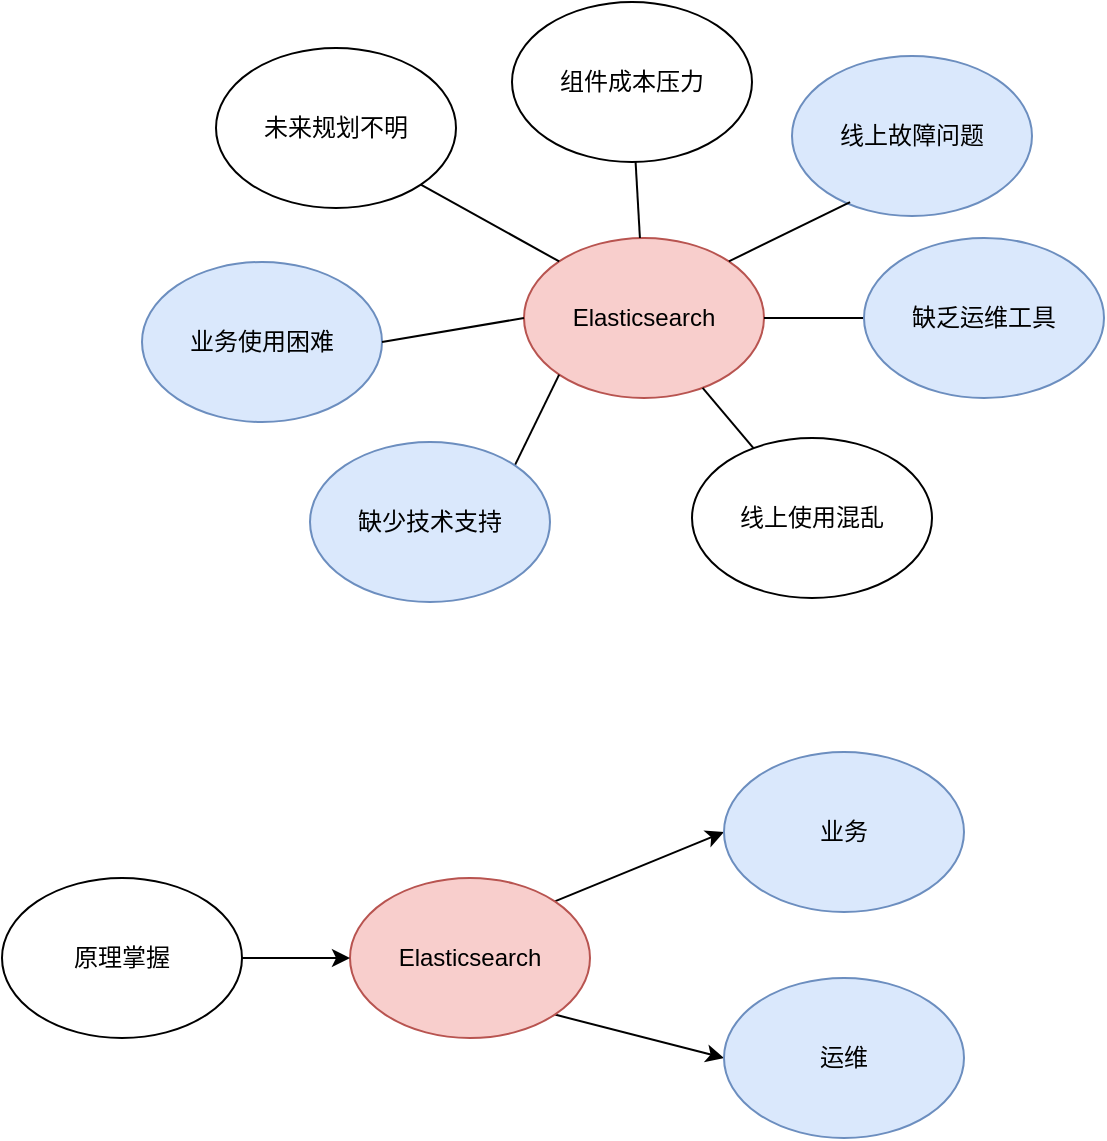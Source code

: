 <mxfile version="24.8.4">
  <diagram name="第 1 页" id="kdjIHs1Ybzr7DbQj8N4Z">
    <mxGraphModel dx="954" dy="520" grid="0" gridSize="10" guides="1" tooltips="1" connect="1" arrows="1" fold="1" page="1" pageScale="1" pageWidth="827" pageHeight="1169" math="0" shadow="0">
      <root>
        <mxCell id="0" />
        <mxCell id="1" parent="0" />
        <mxCell id="YO3xLAx4A9Xjm7JYL_cF-1" value="Elasticsearch" style="ellipse;whiteSpace=wrap;html=1;fillColor=#f8cecc;strokeColor=#b85450;" vertex="1" parent="1">
          <mxGeometry x="330" y="220" width="120" height="80" as="geometry" />
        </mxCell>
        <mxCell id="YO3xLAx4A9Xjm7JYL_cF-2" value="业务使用困难" style="ellipse;whiteSpace=wrap;html=1;fillColor=#dae8fc;strokeColor=#6c8ebf;" vertex="1" parent="1">
          <mxGeometry x="139" y="232" width="120" height="80" as="geometry" />
        </mxCell>
        <mxCell id="YO3xLAx4A9Xjm7JYL_cF-14" style="rounded=0;orthogonalLoop=1;jettySize=auto;html=1;exitX=1;exitY=0;exitDx=0;exitDy=0;entryX=0;entryY=1;entryDx=0;entryDy=0;endArrow=none;endFill=0;" edge="1" parent="1" source="YO3xLAx4A9Xjm7JYL_cF-3" target="YO3xLAx4A9Xjm7JYL_cF-1">
          <mxGeometry relative="1" as="geometry" />
        </mxCell>
        <mxCell id="YO3xLAx4A9Xjm7JYL_cF-3" value="缺少技术支持" style="ellipse;whiteSpace=wrap;html=1;fillColor=#dae8fc;strokeColor=#6c8ebf;" vertex="1" parent="1">
          <mxGeometry x="223" y="322" width="120" height="80" as="geometry" />
        </mxCell>
        <mxCell id="YO3xLAx4A9Xjm7JYL_cF-5" value="线上故障问题" style="ellipse;whiteSpace=wrap;html=1;fillColor=#dae8fc;strokeColor=#6c8ebf;" vertex="1" parent="1">
          <mxGeometry x="464" y="129" width="120" height="80" as="geometry" />
        </mxCell>
        <mxCell id="YO3xLAx4A9Xjm7JYL_cF-15" value="" style="rounded=0;orthogonalLoop=1;jettySize=auto;html=1;endArrow=none;endFill=0;" edge="1" parent="1" source="YO3xLAx4A9Xjm7JYL_cF-7" target="YO3xLAx4A9Xjm7JYL_cF-1">
          <mxGeometry relative="1" as="geometry" />
        </mxCell>
        <mxCell id="YO3xLAx4A9Xjm7JYL_cF-7" value="缺乏运维工具" style="ellipse;whiteSpace=wrap;html=1;fillColor=#dae8fc;strokeColor=#6c8ebf;" vertex="1" parent="1">
          <mxGeometry x="500" y="220" width="120" height="80" as="geometry" />
        </mxCell>
        <mxCell id="YO3xLAx4A9Xjm7JYL_cF-8" value="未来规划不明" style="ellipse;whiteSpace=wrap;html=1;" vertex="1" parent="1">
          <mxGeometry x="176" y="125" width="120" height="80" as="geometry" />
        </mxCell>
        <mxCell id="YO3xLAx4A9Xjm7JYL_cF-16" value="" style="rounded=0;orthogonalLoop=1;jettySize=auto;html=1;endArrow=none;endFill=0;" edge="1" parent="1" source="YO3xLAx4A9Xjm7JYL_cF-9" target="YO3xLAx4A9Xjm7JYL_cF-1">
          <mxGeometry relative="1" as="geometry" />
        </mxCell>
        <mxCell id="YO3xLAx4A9Xjm7JYL_cF-9" value="线上使用混乱" style="ellipse;whiteSpace=wrap;html=1;" vertex="1" parent="1">
          <mxGeometry x="414" y="320" width="120" height="80" as="geometry" />
        </mxCell>
        <mxCell id="YO3xLAx4A9Xjm7JYL_cF-10" value="" style="endArrow=none;html=1;rounded=0;entryX=1;entryY=0.5;entryDx=0;entryDy=0;exitX=0;exitY=0.5;exitDx=0;exitDy=0;" edge="1" parent="1" source="YO3xLAx4A9Xjm7JYL_cF-1" target="YO3xLAx4A9Xjm7JYL_cF-2">
          <mxGeometry width="50" height="50" relative="1" as="geometry">
            <mxPoint x="390" y="300" as="sourcePoint" />
            <mxPoint x="410" y="210" as="targetPoint" />
          </mxGeometry>
        </mxCell>
        <mxCell id="YO3xLAx4A9Xjm7JYL_cF-11" value="" style="endArrow=none;html=1;rounded=0;entryX=0.242;entryY=0.913;entryDx=0;entryDy=0;exitX=1;exitY=0;exitDx=0;exitDy=0;entryPerimeter=0;" edge="1" parent="1" source="YO3xLAx4A9Xjm7JYL_cF-1" target="YO3xLAx4A9Xjm7JYL_cF-5">
          <mxGeometry width="50" height="50" relative="1" as="geometry">
            <mxPoint x="430" y="300" as="sourcePoint" />
            <mxPoint x="480" y="250" as="targetPoint" />
          </mxGeometry>
        </mxCell>
        <mxCell id="YO3xLAx4A9Xjm7JYL_cF-13" value="" style="endArrow=none;html=1;rounded=0;entryX=1;entryY=1;entryDx=0;entryDy=0;exitX=0;exitY=0;exitDx=0;exitDy=0;" edge="1" parent="1" source="YO3xLAx4A9Xjm7JYL_cF-1" target="YO3xLAx4A9Xjm7JYL_cF-8">
          <mxGeometry width="50" height="50" relative="1" as="geometry">
            <mxPoint x="290" y="250" as="sourcePoint" />
            <mxPoint x="340" y="200" as="targetPoint" />
          </mxGeometry>
        </mxCell>
        <mxCell id="YO3xLAx4A9Xjm7JYL_cF-21" style="rounded=0;orthogonalLoop=1;jettySize=auto;html=1;exitX=1;exitY=0;exitDx=0;exitDy=0;entryX=0;entryY=0.5;entryDx=0;entryDy=0;" edge="1" parent="1" source="YO3xLAx4A9Xjm7JYL_cF-17" target="YO3xLAx4A9Xjm7JYL_cF-18">
          <mxGeometry relative="1" as="geometry" />
        </mxCell>
        <mxCell id="YO3xLAx4A9Xjm7JYL_cF-22" style="rounded=0;orthogonalLoop=1;jettySize=auto;html=1;exitX=1;exitY=1;exitDx=0;exitDy=0;entryX=0;entryY=0.5;entryDx=0;entryDy=0;endArrow=classic;endFill=1;" edge="1" parent="1" source="YO3xLAx4A9Xjm7JYL_cF-17" target="YO3xLAx4A9Xjm7JYL_cF-19">
          <mxGeometry relative="1" as="geometry" />
        </mxCell>
        <mxCell id="YO3xLAx4A9Xjm7JYL_cF-17" value="Elasticsearch" style="ellipse;whiteSpace=wrap;html=1;fillColor=#f8cecc;strokeColor=#b85450;" vertex="1" parent="1">
          <mxGeometry x="243" y="540" width="120" height="80" as="geometry" />
        </mxCell>
        <mxCell id="YO3xLAx4A9Xjm7JYL_cF-18" value="业务" style="ellipse;whiteSpace=wrap;html=1;fillColor=#dae8fc;strokeColor=#6c8ebf;" vertex="1" parent="1">
          <mxGeometry x="430" y="477" width="120" height="80" as="geometry" />
        </mxCell>
        <mxCell id="YO3xLAx4A9Xjm7JYL_cF-19" value="运维" style="ellipse;whiteSpace=wrap;html=1;fillColor=#dae8fc;strokeColor=#6c8ebf;" vertex="1" parent="1">
          <mxGeometry x="430" y="590" width="120" height="80" as="geometry" />
        </mxCell>
        <mxCell id="YO3xLAx4A9Xjm7JYL_cF-24" value="" style="edgeStyle=orthogonalEdgeStyle;rounded=0;orthogonalLoop=1;jettySize=auto;html=1;" edge="1" parent="1" source="YO3xLAx4A9Xjm7JYL_cF-23" target="YO3xLAx4A9Xjm7JYL_cF-17">
          <mxGeometry relative="1" as="geometry" />
        </mxCell>
        <mxCell id="YO3xLAx4A9Xjm7JYL_cF-23" value="原理掌握" style="ellipse;whiteSpace=wrap;html=1;" vertex="1" parent="1">
          <mxGeometry x="69" y="540" width="120" height="80" as="geometry" />
        </mxCell>
        <mxCell id="YO3xLAx4A9Xjm7JYL_cF-26" value="" style="rounded=0;orthogonalLoop=1;jettySize=auto;html=1;endArrow=none;endFill=0;" edge="1" parent="1" source="YO3xLAx4A9Xjm7JYL_cF-25" target="YO3xLAx4A9Xjm7JYL_cF-1">
          <mxGeometry relative="1" as="geometry" />
        </mxCell>
        <mxCell id="YO3xLAx4A9Xjm7JYL_cF-25" value="组件成本压力" style="ellipse;whiteSpace=wrap;html=1;" vertex="1" parent="1">
          <mxGeometry x="324" y="102" width="120" height="80" as="geometry" />
        </mxCell>
      </root>
    </mxGraphModel>
  </diagram>
</mxfile>
